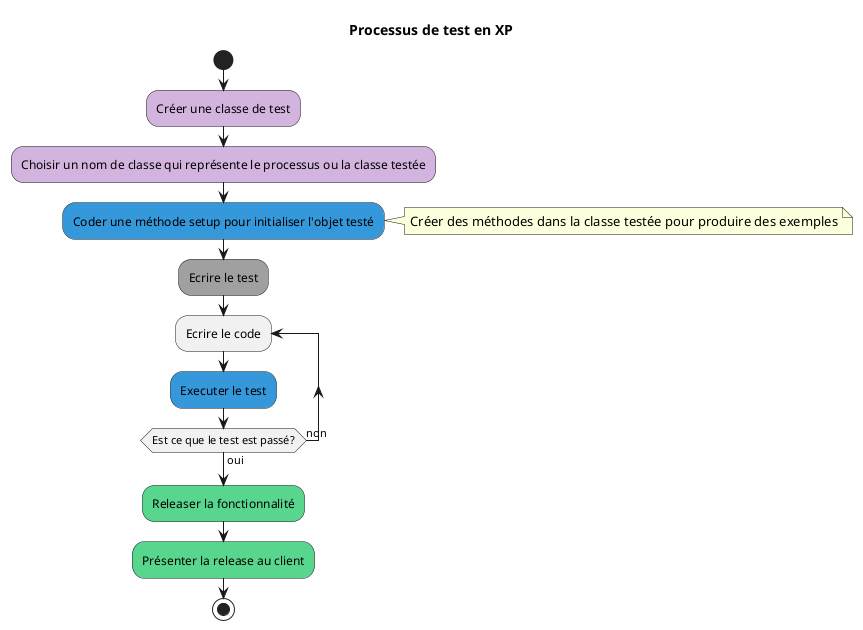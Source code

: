 @startuml

title Processus de test en XP


start

#d2b4de :Créer une classe de test;
 
#d2b4de :Choisir un nom de classe qui représente le processus ou la classe testée;


#3498db:Coder une méthode setup pour initialiser l'objet testé;
note right: Créer des méthodes dans la classe testée pour produire des exemples


#A0A0A0:Ecrire le test;

repeat :Ecrire le code;

#3498db:Executer le test;

repeat while (Est ce que le test est passé?) is (non) not (oui)
#58d68d:Releaser la fonctionnalité;

#58d68d:Présenter la release au client;

stop

@enduml
